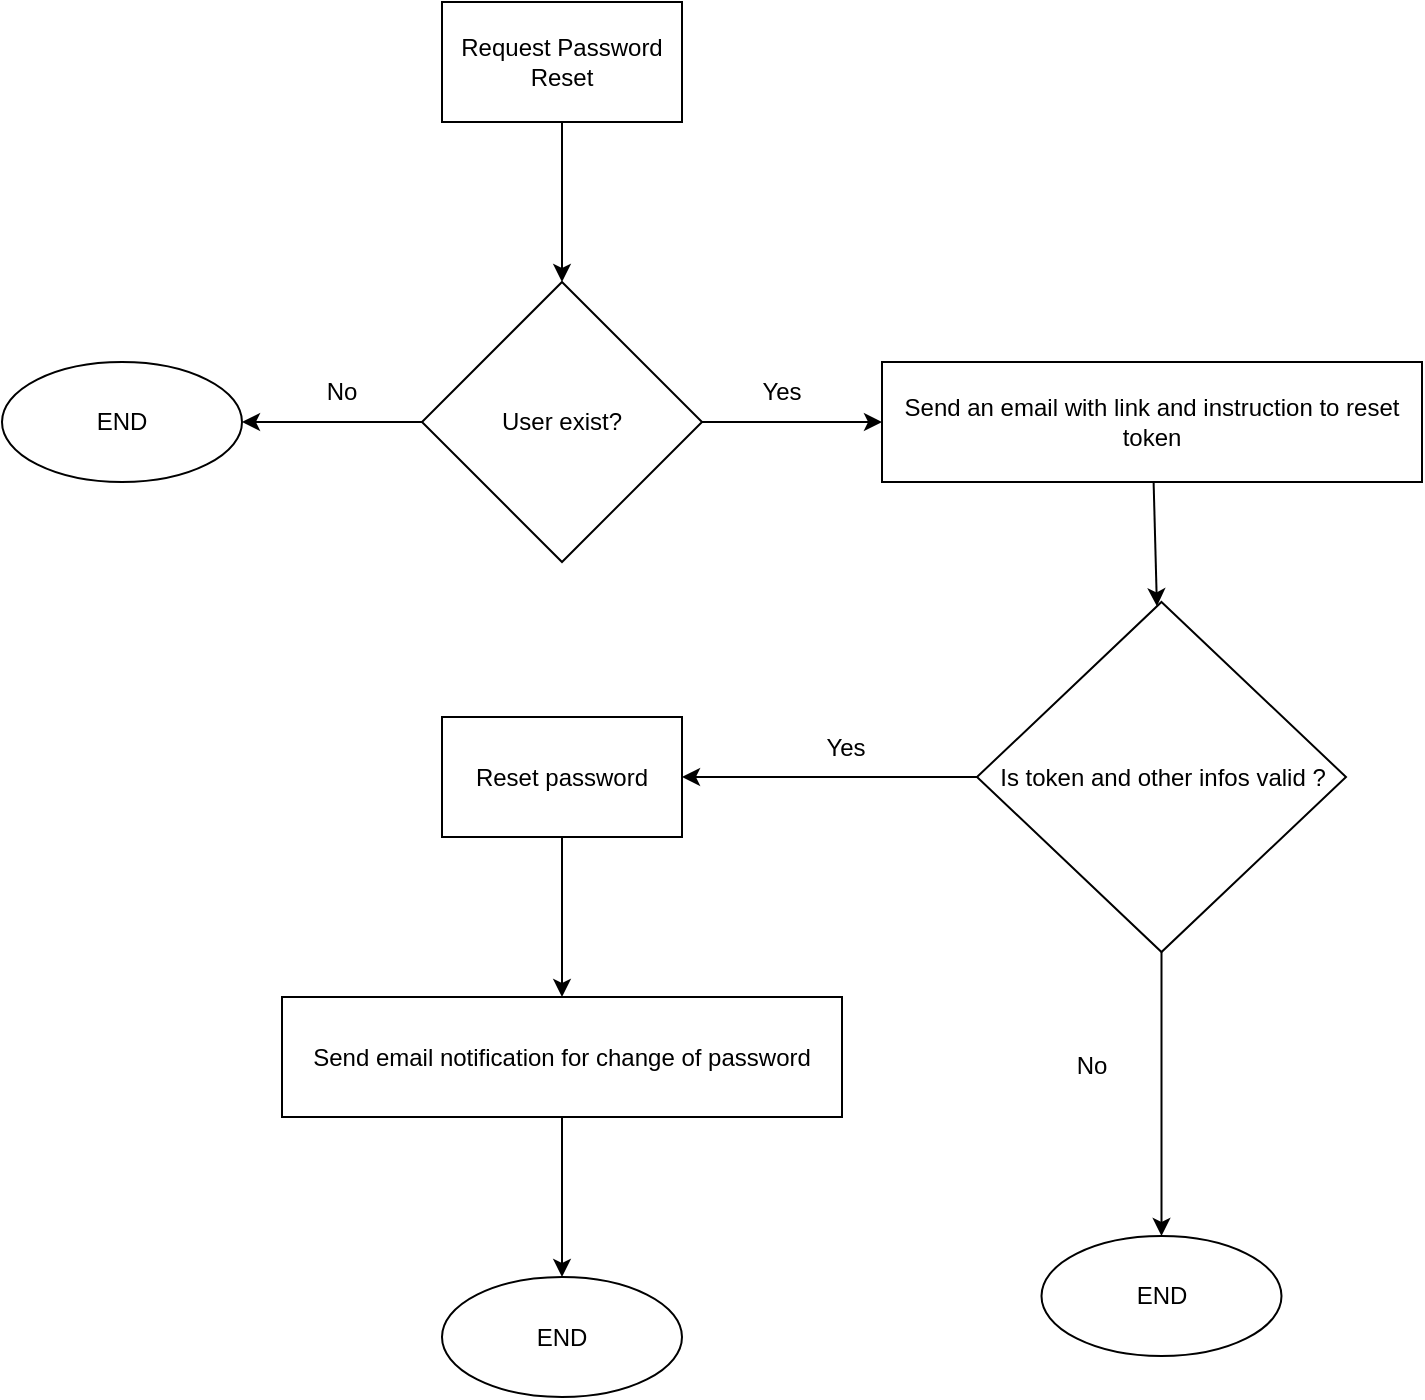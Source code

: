 <mxfile>
    <diagram id="bJ3RmN0WOa3Y-iR00XOt" name="Reset-password">
        <mxGraphModel dx="1022" dy="517" grid="1" gridSize="10" guides="1" tooltips="1" connect="1" arrows="1" fold="1" page="1" pageScale="1" pageWidth="827" pageHeight="1169" math="0" shadow="0">
            <root>
                <mxCell id="0"/>
                <mxCell id="1" parent="0"/>
                <mxCell id="4" value="" style="edgeStyle=none;html=1;" edge="1" parent="1" source="2" target="3">
                    <mxGeometry relative="1" as="geometry"/>
                </mxCell>
                <mxCell id="2" value="Request Password Reset" style="rounded=0;whiteSpace=wrap;html=1;" vertex="1" parent="1">
                    <mxGeometry x="278" y="53" width="120" height="60" as="geometry"/>
                </mxCell>
                <mxCell id="6" value="" style="edgeStyle=none;html=1;" edge="1" parent="1" source="3" target="5">
                    <mxGeometry relative="1" as="geometry"/>
                </mxCell>
                <mxCell id="9" value="" style="edgeStyle=none;html=1;" edge="1" parent="1" source="3" target="8">
                    <mxGeometry relative="1" as="geometry"/>
                </mxCell>
                <mxCell id="3" value="User exist?" style="rhombus;whiteSpace=wrap;html=1;rounded=0;" vertex="1" parent="1">
                    <mxGeometry x="268" y="193" width="140" height="140" as="geometry"/>
                </mxCell>
                <mxCell id="5" value="END" style="ellipse;whiteSpace=wrap;html=1;rounded=0;" vertex="1" parent="1">
                    <mxGeometry x="58" y="233" width="120" height="60" as="geometry"/>
                </mxCell>
                <mxCell id="7" value="No" style="text;html=1;strokeColor=none;fillColor=none;align=center;verticalAlign=middle;whiteSpace=wrap;rounded=0;" vertex="1" parent="1">
                    <mxGeometry x="198" y="233" width="60" height="30" as="geometry"/>
                </mxCell>
                <mxCell id="12" value="" style="edgeStyle=none;html=1;" edge="1" parent="1" source="8" target="11">
                    <mxGeometry relative="1" as="geometry"/>
                </mxCell>
                <mxCell id="8" value="Send an email with link and instruction to reset token" style="whiteSpace=wrap;html=1;rounded=0;" vertex="1" parent="1">
                    <mxGeometry x="498" y="233" width="270" height="60" as="geometry"/>
                </mxCell>
                <mxCell id="10" value="Yes" style="text;html=1;strokeColor=none;fillColor=none;align=center;verticalAlign=middle;whiteSpace=wrap;rounded=0;" vertex="1" parent="1">
                    <mxGeometry x="418" y="233" width="60" height="30" as="geometry"/>
                </mxCell>
                <mxCell id="14" value="" style="edgeStyle=none;html=1;" edge="1" parent="1" source="11" target="13">
                    <mxGeometry relative="1" as="geometry"/>
                </mxCell>
                <mxCell id="16" value="" style="edgeStyle=none;html=1;" edge="1" parent="1" source="11" target="15">
                    <mxGeometry relative="1" as="geometry"/>
                </mxCell>
                <mxCell id="11" value="Is token and other infos valid ?" style="rhombus;whiteSpace=wrap;html=1;rounded=0;" vertex="1" parent="1">
                    <mxGeometry x="545.5" y="353" width="184.5" height="175" as="geometry"/>
                </mxCell>
                <mxCell id="13" value="END" style="ellipse;whiteSpace=wrap;html=1;rounded=0;" vertex="1" parent="1">
                    <mxGeometry x="577.75" y="670" width="120" height="60" as="geometry"/>
                </mxCell>
                <mxCell id="18" value="" style="edgeStyle=none;html=1;" edge="1" parent="1" source="15" target="17">
                    <mxGeometry relative="1" as="geometry"/>
                </mxCell>
                <mxCell id="15" value="Reset password" style="whiteSpace=wrap;html=1;rounded=0;" vertex="1" parent="1">
                    <mxGeometry x="278" y="410.5" width="120" height="60" as="geometry"/>
                </mxCell>
                <mxCell id="20" value="" style="edgeStyle=none;html=1;" edge="1" parent="1" source="17" target="19">
                    <mxGeometry relative="1" as="geometry"/>
                </mxCell>
                <mxCell id="17" value="Send email notification for change of password" style="whiteSpace=wrap;html=1;rounded=0;" vertex="1" parent="1">
                    <mxGeometry x="198" y="550.5" width="280" height="60" as="geometry"/>
                </mxCell>
                <mxCell id="19" value="END" style="ellipse;whiteSpace=wrap;html=1;rounded=0;" vertex="1" parent="1">
                    <mxGeometry x="278" y="690.5" width="120" height="60" as="geometry"/>
                </mxCell>
                <mxCell id="21" value="Yes" style="text;html=1;strokeColor=none;fillColor=none;align=center;verticalAlign=middle;whiteSpace=wrap;rounded=0;" vertex="1" parent="1">
                    <mxGeometry x="450" y="410.5" width="60" height="30" as="geometry"/>
                </mxCell>
                <mxCell id="22" value="No" style="text;html=1;strokeColor=none;fillColor=none;align=center;verticalAlign=middle;whiteSpace=wrap;rounded=0;" vertex="1" parent="1">
                    <mxGeometry x="573" y="570" width="60" height="30" as="geometry"/>
                </mxCell>
            </root>
        </mxGraphModel>
    </diagram>
</mxfile>
